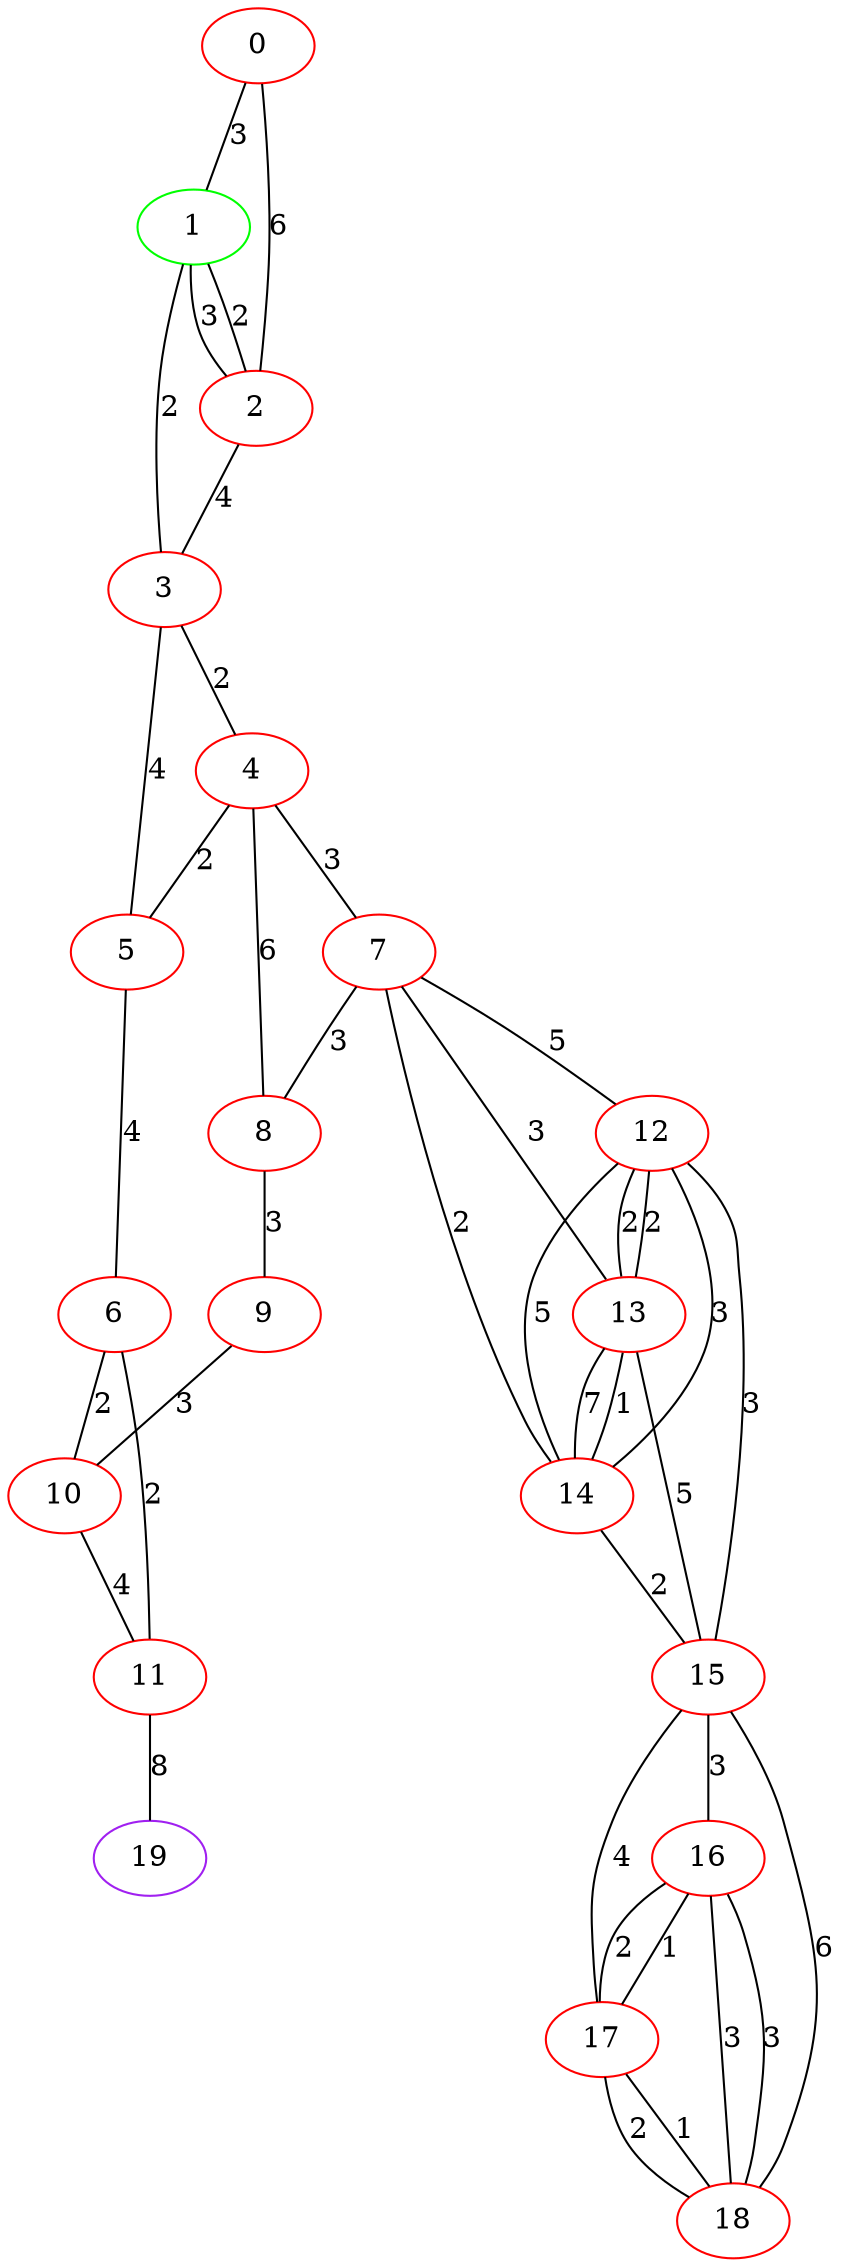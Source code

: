 graph "" {
0 [color=red, weight=1];
1 [color=green, weight=2];
2 [color=red, weight=1];
3 [color=red, weight=1];
4 [color=red, weight=1];
5 [color=red, weight=1];
6 [color=red, weight=1];
7 [color=red, weight=1];
8 [color=red, weight=1];
9 [color=red, weight=1];
10 [color=red, weight=1];
11 [color=red, weight=1];
12 [color=red, weight=1];
13 [color=red, weight=1];
14 [color=red, weight=1];
15 [color=red, weight=1];
16 [color=red, weight=1];
17 [color=red, weight=1];
18 [color=red, weight=1];
19 [color=purple, weight=4];
0 -- 1  [key=0, label=3];
0 -- 2  [key=0, label=6];
1 -- 2  [key=0, label=2];
1 -- 2  [key=1, label=3];
1 -- 3  [key=0, label=2];
2 -- 3  [key=0, label=4];
3 -- 4  [key=0, label=2];
3 -- 5  [key=0, label=4];
4 -- 8  [key=0, label=6];
4 -- 5  [key=0, label=2];
4 -- 7  [key=0, label=3];
5 -- 6  [key=0, label=4];
6 -- 10  [key=0, label=2];
6 -- 11  [key=0, label=2];
7 -- 8  [key=0, label=3];
7 -- 12  [key=0, label=5];
7 -- 13  [key=0, label=3];
7 -- 14  [key=0, label=2];
8 -- 9  [key=0, label=3];
9 -- 10  [key=0, label=3];
10 -- 11  [key=0, label=4];
11 -- 19  [key=0, label=8];
12 -- 15  [key=0, label=3];
12 -- 13  [key=0, label=2];
12 -- 13  [key=1, label=2];
12 -- 14  [key=0, label=3];
12 -- 14  [key=1, label=5];
13 -- 15  [key=0, label=5];
13 -- 14  [key=0, label=1];
13 -- 14  [key=1, label=7];
14 -- 15  [key=0, label=2];
15 -- 16  [key=0, label=3];
15 -- 17  [key=0, label=4];
15 -- 18  [key=0, label=6];
16 -- 17  [key=0, label=2];
16 -- 17  [key=1, label=1];
16 -- 18  [key=0, label=3];
16 -- 18  [key=1, label=3];
17 -- 18  [key=0, label=1];
17 -- 18  [key=1, label=2];
}
